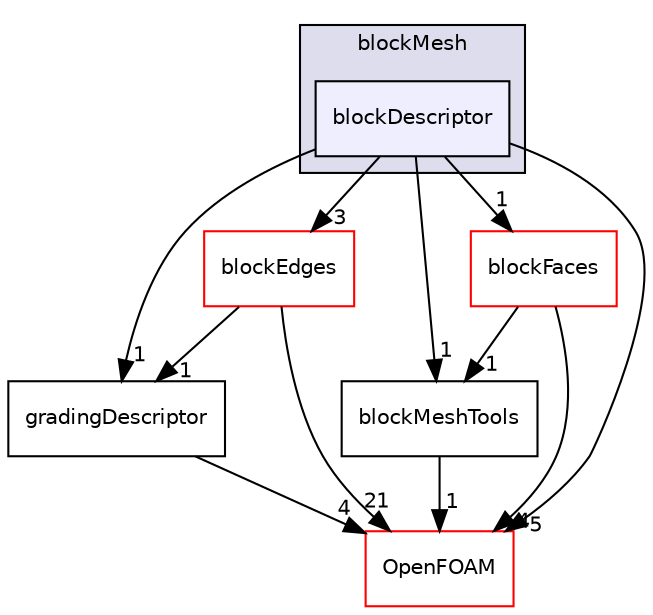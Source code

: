 digraph "src/mesh/blockMesh/blockDescriptor" {
  bgcolor=transparent;
  compound=true
  node [ fontsize="10", fontname="Helvetica"];
  edge [ labelfontsize="10", labelfontname="Helvetica"];
  subgraph clusterdir_ade3ea1948a418ffb78a293f495540d7 {
    graph [ bgcolor="#ddddee", pencolor="black", label="blockMesh" fontname="Helvetica", fontsize="10", URL="dir_ade3ea1948a418ffb78a293f495540d7.html"]
  dir_a3d52b2f9b3e65042a1bb91a49e53ba2 [shape=box, label="blockDescriptor", style="filled", fillcolor="#eeeeff", pencolor="black", URL="dir_a3d52b2f9b3e65042a1bb91a49e53ba2.html"];
  }
  dir_2be04f7008d0f59dcfa6d7f2ed1ae216 [shape=box label="blockEdges" color="red" URL="dir_2be04f7008d0f59dcfa6d7f2ed1ae216.html"];
  dir_3903f2573fdbc5abba7a817e773bfcbc [shape=box label="gradingDescriptor" URL="dir_3903f2573fdbc5abba7a817e773bfcbc.html"];
  dir_934fd699d4e73509f5b745cbde9009c9 [shape=box label="blockMeshTools" URL="dir_934fd699d4e73509f5b745cbde9009c9.html"];
  dir_bd6d7609183954e4e602a5d911da1e0d [shape=box label="blockFaces" color="red" URL="dir_bd6d7609183954e4e602a5d911da1e0d.html"];
  dir_c5473ff19b20e6ec4dfe5c310b3778a8 [shape=box label="OpenFOAM" color="red" URL="dir_c5473ff19b20e6ec4dfe5c310b3778a8.html"];
  dir_2be04f7008d0f59dcfa6d7f2ed1ae216->dir_3903f2573fdbc5abba7a817e773bfcbc [headlabel="1", labeldistance=1.5 headhref="dir_001897_001921.html"];
  dir_2be04f7008d0f59dcfa6d7f2ed1ae216->dir_c5473ff19b20e6ec4dfe5c310b3778a8 [headlabel="21", labeldistance=1.5 headhref="dir_001897_002151.html"];
  dir_3903f2573fdbc5abba7a817e773bfcbc->dir_c5473ff19b20e6ec4dfe5c310b3778a8 [headlabel="4", labeldistance=1.5 headhref="dir_001921_002151.html"];
  dir_934fd699d4e73509f5b745cbde9009c9->dir_c5473ff19b20e6ec4dfe5c310b3778a8 [headlabel="1", labeldistance=1.5 headhref="dir_001912_002151.html"];
  dir_bd6d7609183954e4e602a5d911da1e0d->dir_934fd699d4e73509f5b745cbde9009c9 [headlabel="1", labeldistance=1.5 headhref="dir_001908_001912.html"];
  dir_bd6d7609183954e4e602a5d911da1e0d->dir_c5473ff19b20e6ec4dfe5c310b3778a8 [headlabel="4", labeldistance=1.5 headhref="dir_001908_002151.html"];
  dir_a3d52b2f9b3e65042a1bb91a49e53ba2->dir_2be04f7008d0f59dcfa6d7f2ed1ae216 [headlabel="3", labeldistance=1.5 headhref="dir_001896_001897.html"];
  dir_a3d52b2f9b3e65042a1bb91a49e53ba2->dir_3903f2573fdbc5abba7a817e773bfcbc [headlabel="1", labeldistance=1.5 headhref="dir_001896_001921.html"];
  dir_a3d52b2f9b3e65042a1bb91a49e53ba2->dir_934fd699d4e73509f5b745cbde9009c9 [headlabel="1", labeldistance=1.5 headhref="dir_001896_001912.html"];
  dir_a3d52b2f9b3e65042a1bb91a49e53ba2->dir_bd6d7609183954e4e602a5d911da1e0d [headlabel="1", labeldistance=1.5 headhref="dir_001896_001908.html"];
  dir_a3d52b2f9b3e65042a1bb91a49e53ba2->dir_c5473ff19b20e6ec4dfe5c310b3778a8 [headlabel="5", labeldistance=1.5 headhref="dir_001896_002151.html"];
}
